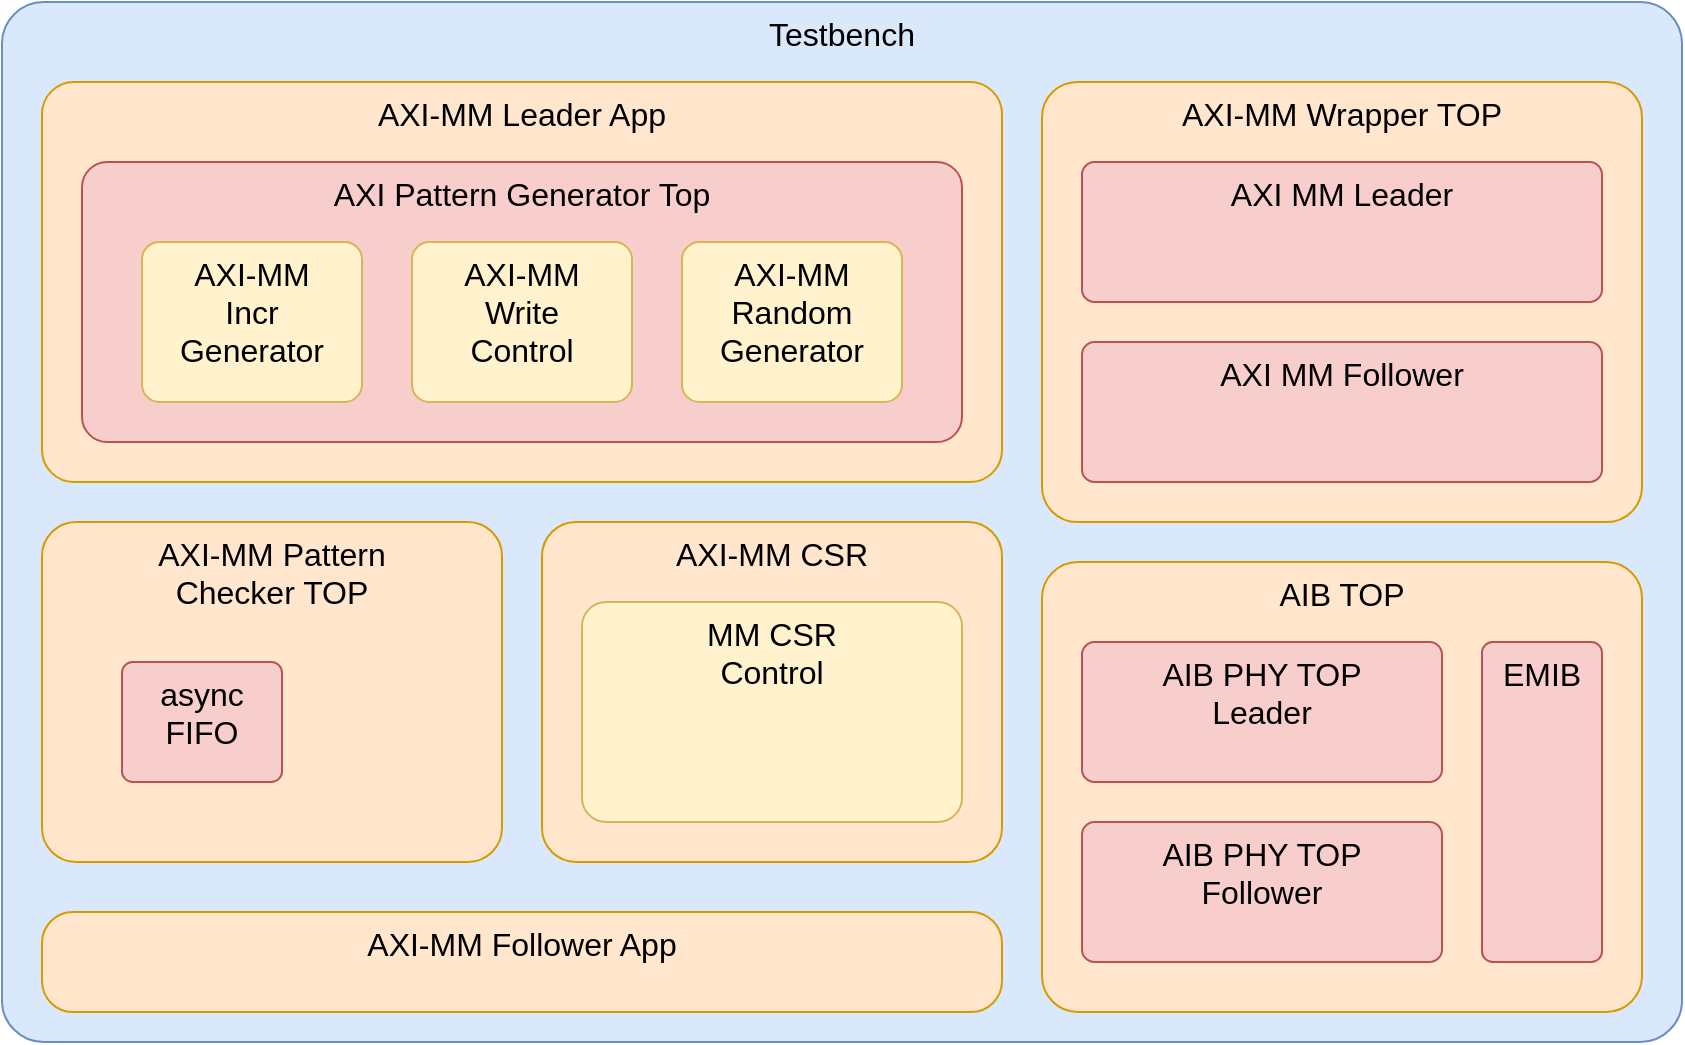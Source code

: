 <mxfile>
    <diagram id="yOcKEqTUfhUL5uFn0N3o" name="Page-1">
        <mxGraphModel dx="873" dy="691" grid="1" gridSize="10" guides="1" tooltips="1" connect="1" arrows="1" fold="1" page="1" pageScale="1" pageWidth="850" pageHeight="1100" background="none" math="0" shadow="0">
            <root>
                <mxCell id="0"/>
                <mxCell id="1" parent="0"/>
                <mxCell id="2" value="Testbench" style="rounded=1;whiteSpace=wrap;html=1;arcSize=4;fillColor=#dae8fc;strokeColor=#6c8ebf;verticalAlign=top;fontSize=16;" vertex="1" parent="1">
                    <mxGeometry x="40" y="70" width="840" height="520" as="geometry"/>
                </mxCell>
                <mxCell id="4" value="&lt;span&gt;AXI-MM Leader App&lt;/span&gt;" style="rounded=1;whiteSpace=wrap;html=1;arcSize=8;fillColor=#ffe6cc;strokeColor=#d79b00;horizontal=1;verticalAlign=top;fontSize=16;" vertex="1" parent="1">
                    <mxGeometry x="60" y="110" width="480" height="200" as="geometry"/>
                </mxCell>
                <mxCell id="12" value="AXI-MM Pattern&lt;div&gt;Checker TOP&lt;/div&gt;" style="rounded=1;whiteSpace=wrap;html=1;arcSize=10;fillColor=#ffe6cc;strokeColor=#d79b00;verticalAlign=top;fontSize=16;" vertex="1" parent="1">
                    <mxGeometry x="60" y="330" width="230" height="170" as="geometry"/>
                </mxCell>
                <mxCell id="13" value="AXI-MM CSR" style="rounded=1;whiteSpace=wrap;html=1;arcSize=10;fillColor=#ffe6cc;strokeColor=#d79b00;verticalAlign=top;fontSize=16;" vertex="1" parent="1">
                    <mxGeometry x="310" y="330" width="230" height="170" as="geometry"/>
                </mxCell>
                <mxCell id="14" value="MM CSR&lt;div&gt;Control&lt;/div&gt;" style="rounded=1;whiteSpace=wrap;html=1;arcSize=11;fillColor=#fff2cc;strokeColor=#d6b656;verticalAlign=top;fontSize=16;" vertex="1" parent="1">
                    <mxGeometry x="330" y="370" width="190" height="110" as="geometry"/>
                </mxCell>
                <mxCell id="15" value="AXI Pattern Generator Top" style="rounded=1;whiteSpace=wrap;html=1;arcSize=9;fillColor=#f8cecc;strokeColor=#b85450;verticalAlign=top;fontSize=16;" vertex="1" parent="1">
                    <mxGeometry x="80" y="150" width="440" height="140" as="geometry"/>
                </mxCell>
                <mxCell id="5" value="AXI-MM&lt;div&gt;Incr&lt;/div&gt;&lt;div&gt;Generator&lt;/div&gt;" style="rounded=1;whiteSpace=wrap;html=1;arcSize=11;fillColor=#fff2cc;strokeColor=#d6b656;verticalAlign=top;fontSize=16;" vertex="1" parent="1">
                    <mxGeometry x="110" y="190" width="110" height="80" as="geometry"/>
                </mxCell>
                <mxCell id="10" value="AXI-MM&lt;div&gt;Write&lt;/div&gt;&lt;div&gt;Control&lt;/div&gt;" style="rounded=1;whiteSpace=wrap;html=1;arcSize=11;fillColor=#fff2cc;strokeColor=#d6b656;verticalAlign=top;fontSize=16;" vertex="1" parent="1">
                    <mxGeometry x="245" y="190" width="110" height="80" as="geometry"/>
                </mxCell>
                <mxCell id="11" value="AXI-MM&lt;div&gt;Random&lt;/div&gt;&lt;div&gt;Generator&lt;/div&gt;" style="rounded=1;whiteSpace=wrap;html=1;arcSize=11;fillColor=#fff2cc;strokeColor=#d6b656;verticalAlign=top;fontSize=16;" vertex="1" parent="1">
                    <mxGeometry x="380" y="190" width="110" height="80" as="geometry"/>
                </mxCell>
                <mxCell id="16" value="&lt;span&gt;AXI-MM Follower App&lt;/span&gt;" style="rounded=1;whiteSpace=wrap;html=1;arcSize=31;fillColor=#ffe6cc;strokeColor=#d79b00;horizontal=1;verticalAlign=top;fontSize=16;" vertex="1" parent="1">
                    <mxGeometry x="60" y="525" width="480" height="50" as="geometry"/>
                </mxCell>
                <mxCell id="17" value="async&lt;div&gt;FIFO&lt;/div&gt;" style="rounded=1;whiteSpace=wrap;html=1;arcSize=9;fillColor=#f8cecc;strokeColor=#b85450;verticalAlign=top;fontSize=16;" vertex="1" parent="1">
                    <mxGeometry x="100" y="400" width="80" height="60" as="geometry"/>
                </mxCell>
                <mxCell id="18" value="&lt;span&gt;AXI-MM Wrapper TOP&lt;/span&gt;" style="rounded=1;whiteSpace=wrap;html=1;arcSize=8;fillColor=#ffe6cc;strokeColor=#d79b00;horizontal=1;verticalAlign=top;fontSize=16;" vertex="1" parent="1">
                    <mxGeometry x="560" y="110" width="300" height="220" as="geometry"/>
                </mxCell>
                <mxCell id="19" value="&lt;span&gt;AIB TOP&lt;/span&gt;" style="rounded=1;whiteSpace=wrap;html=1;arcSize=8;fillColor=#ffe6cc;strokeColor=#d79b00;horizontal=1;verticalAlign=top;fontSize=16;" vertex="1" parent="1">
                    <mxGeometry x="560" y="350" width="300" height="225" as="geometry"/>
                </mxCell>
                <mxCell id="20" value="AXI MM Leader" style="rounded=1;whiteSpace=wrap;html=1;arcSize=9;fillColor=#f8cecc;strokeColor=#b85450;verticalAlign=top;fontSize=16;" vertex="1" parent="1">
                    <mxGeometry x="580" y="150" width="260" height="70" as="geometry"/>
                </mxCell>
                <mxCell id="21" value="AXI MM Follower" style="rounded=1;whiteSpace=wrap;html=1;arcSize=9;fillColor=#f8cecc;strokeColor=#b85450;verticalAlign=top;fontSize=16;" vertex="1" parent="1">
                    <mxGeometry x="580" y="240" width="260" height="70" as="geometry"/>
                </mxCell>
                <mxCell id="22" value="AIB PHY TOP&lt;div&gt;Leader&lt;/div&gt;" style="rounded=1;whiteSpace=wrap;html=1;arcSize=9;fillColor=#f8cecc;strokeColor=#b85450;verticalAlign=top;fontSize=16;" vertex="1" parent="1">
                    <mxGeometry x="580" y="390" width="180" height="70" as="geometry"/>
                </mxCell>
                <mxCell id="23" value="AIB PHY TOP&lt;div&gt;Follower&lt;/div&gt;" style="rounded=1;whiteSpace=wrap;html=1;arcSize=9;fillColor=#f8cecc;strokeColor=#b85450;verticalAlign=top;fontSize=16;" vertex="1" parent="1">
                    <mxGeometry x="580" y="480" width="180" height="70" as="geometry"/>
                </mxCell>
                <mxCell id="24" value="EMIB" style="rounded=1;whiteSpace=wrap;html=1;arcSize=9;fillColor=#f8cecc;strokeColor=#b85450;verticalAlign=top;fontSize=16;" vertex="1" parent="1">
                    <mxGeometry x="780" y="390" width="60" height="160" as="geometry"/>
                </mxCell>
            </root>
        </mxGraphModel>
    </diagram>
</mxfile>